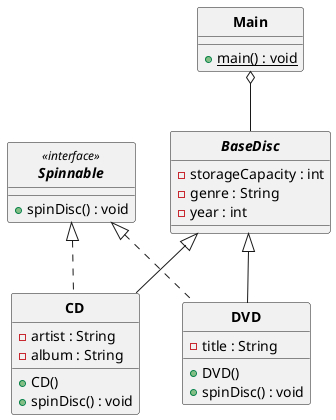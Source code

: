 @startuml

skinparam {
    classFontStyle bold
}
hide circle

interface Spinnable <<interface>> {
    +spinDisc() : void
}

abstract class BaseDisc {
    -storageCapacity : int
    -genre : String
    -year : int
}

class CD {
    -artist : String
    -album : String
    +CD()
    +spinDisc() : void
}

class DVD {
    -title : String
    +DVD()
    +spinDisc() : void
}


class Main {
    +{static} main() : void
}

BaseDisc <|-- CD
BaseDisc <|-- DVD
Spinnable <|.. CD
Spinnable <|.. DVD
Main o-- BaseDisc

@enduml